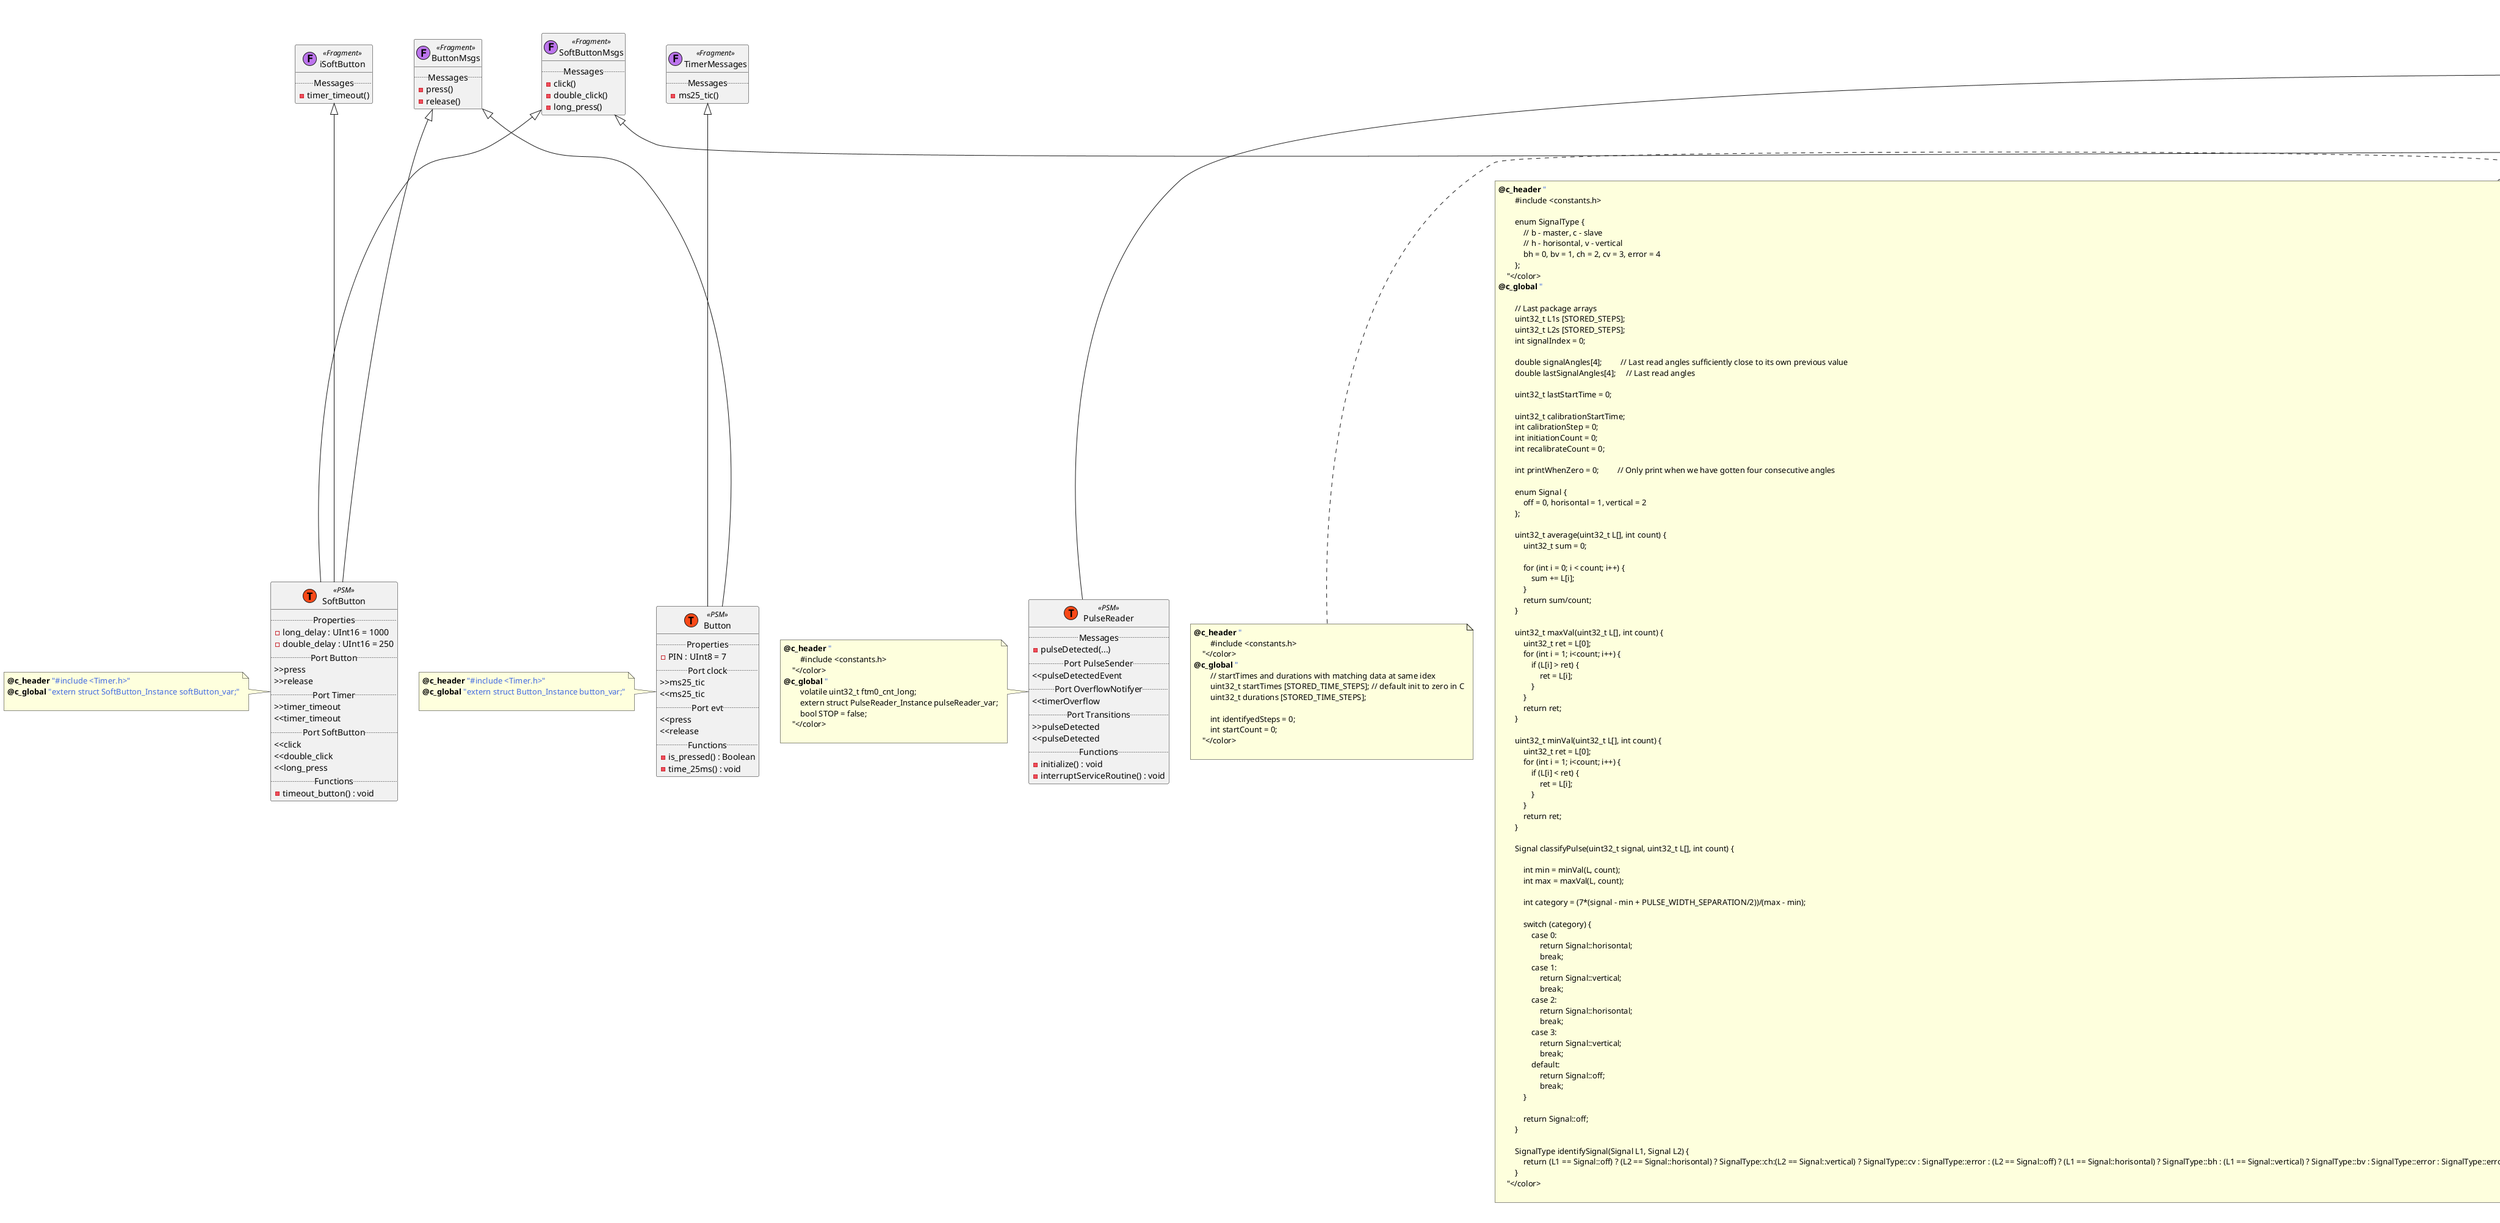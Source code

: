 @startuml
caption Things used in configuration Teensy_IRPS
class SoftButton <<(T,#F94918)PSM>> {
..Properties..
-long_delay : UInt16 = 1000
-double_delay : UInt16 = 250
..Port Button..
>>press
>>release
..Port Timer..
>>timer_timeout
<<timer_timeout
..Port SoftButton..
<<click
<<double_click
<<long_press
..Functions..
-timeout_button() : void
}
note left of SoftButton : <b>@c_header</b> <color:royalBlue>"#include <Timer.h>"</color>\n<b>@c_global</b> <color:royalBlue>"extern struct SoftButton_Instance softButton_var;"</color>\n
class ButtonMsgs <<(F,#BC74ED)Fragment>> {
..Messages..
-press()
-release()
}
class iSoftButton <<(F,#BC74ED)Fragment>> {
..Messages..
-timer_timeout()
}
class SoftButtonMsgs <<(F,#BC74ED)Fragment>> {
..Messages..
-click()
-double_click()
-long_press()
}
class PackageReader <<(T,#F94918)PSM>> {
..Port PulseReceiver..
>>pulseDetectedEvent
..Port PackageSender..
<<packageDetectedEvent
..Port StatusSender..
<<status
..Functions..
-pulse(...) : void
}
note left of PackageReader : <b>@c_header</b> <color:royalBlue>"\n        #include <constants.h>\n    "</color>\n<b>@c_global</b> <color:royalBlue>"        \n        // startTimes and durations with matching data at same idex\n        uint32_t startTimes [STORED_TIME_STEPS]; // default init to zero in C\n        uint32_t durations [STORED_TIME_STEPS];\n        \n        int identifyedSteps = 0;\n        int startCount = 0;\n    "</color>\n
class IRMessages <<(F,#BC74ED)Fragment>> {
..Messages..
-pulseDetectedEvent(...)
-packageDetectedEvent(...)
-allAngles(...)
-timerOverflow()
}
class StatusMessages <<(F,#BC74ED)Fragment>> {
..Messages..
-status(...)
-currentState(...)
-startPrinting()
-stopPrinting()
}
class AngleReader <<(T,#F94918)PSM>> {
..Messages..
-startTimeCalibrated()
-recalibrate()
..Port PackageReceiver..
>>packageDetectedEvent
..Port AngleSender..
<<allAngles
..Port OverflowNotifyer..
>>timerOverflow
..Port StatusSender..
<<status
..Port Transitions..
>>startTimeCalibrated
>>recalibrate
<<startTimeCalibrated
<<recalibrate
..Functions..
-updateAngles(...) : void
-printAngleInformation(...) : void
-updateLastPackageArrays(...) : void
}
note left of AngleReader : <b>@c_header</b> <color:royalBlue>"\n        #include <constants.h>\n        \n        enum SignalType {\n            // b - master, c - slave\n            // h - horisontal, v - vertical\n            bh = 0, bv = 1, ch = 2, cv = 3, error = 4\n        };\n    "</color>\n<b>@c_global</b> <color:royalBlue>"\n    \n        // Last package arrays\n        uint32_t L1s [STORED_STEPS];\n        uint32_t L2s [STORED_STEPS];\n        int signalIndex = 0;\n        \n        double signalAngles[4];         // Last read angles sufficiently close to its own previous value\n        double lastSignalAngles[4];     // Last read angles\n        \n        uint32_t lastStartTime = 0;\n        \n        uint32_t calibrationStartTime;\n        int calibrationStep = 0;\n        int initiationCount = 0;\n        int recalibrateCount = 0;\n        \n        int printWhenZero = 0;         // Only print when we have gotten four consecutive angles\n        \n        enum Signal {\n            off = 0, horisontal = 1, vertical = 2\n        };\n        \n        uint32_t average(uint32_t L[], int count) {\n            uint32_t sum = 0;\n        \n            for (int i = 0; i < count; i++) {\n                sum += L[i];\n            }\n            return sum/count;\n        }\n        \n        uint32_t maxVal(uint32_t L[], int count) {\n            uint32_t ret = L[0];\n            for (int i = 1; i<count; i++) {\n                if (L[i] > ret) {\n                    ret = L[i];\n                }\n            }\n            return ret;\n        }\n        \n        uint32_t minVal(uint32_t L[], int count) {\n            uint32_t ret = L[0];\n            for (int i = 1; i<count; i++) {\n                if (L[i] < ret) {\n                    ret = L[i];\n                }\n            }\n            return ret;\n        }\n        \n        Signal classifyPulse(uint32_t signal, uint32_t L[], int count) {\n        \n            int min = minVal(L, count);\n            int max = maxVal(L, count);\n        \n            int category = (7*(signal - min + PULSE_WIDTH_SEPARATION/2))/(max - min);\n            \n            switch (category) {\n                case 0:\n                    return Signal::horisontal;\n                    break;\n                case 1:\n                    return Signal::vertical;\n                    break;\n                case 2:\n                    return Signal::horisontal;\n                    break;\n                case 3:\n                    return Signal::vertical;\n                    break;\n                default:\n                    return Signal::off;\n                    break;\n            }\n        \n            return Signal::off;   \n        }\n        \n        SignalType identifySignal(Signal L1, Signal L2) {\n            return (L1 == Signal::off) ? (L2 == Signal::horisontal) ? SignalType::ch:(L2 == Signal::vertical) ? SignalType::cv : SignalType::error : (L2 == Signal::off) ? (L1 == Signal::horisontal) ? SignalType::bh : (L1 == Signal::vertical) ? SignalType::bv : SignalType::error : SignalType::error;\n        }\n    "</color>\n
class Calibrator <<(T,#F94918)PSM>> {
..Port calibrator..
>>calibrate
>>entrypoint
>>receiveangle
>>receivecalibration
<<endcalibrate
<<errcalibrate
<<sendangles
<<calibrationfromserial
..Port StatusSender..
<<status
..Port avt..
>>calibrating
>>calibrationComplete
>>calibrationFailed
<<calibrating
<<calibrationComplete
<<calibrationFailed
..Functions..
-printCalibration() : void
}
note left of Calibrator : <b>@c_header</b> <color:royalBlue>"\n    #include <Timer.h>\n    #include <constants.h>\n    #include <calibration.hpp>\n"</color>\n<b>@c_global</b> <color:royalBlue>"\n    double angleValues[CALIBRATION_POINT_COLLECTION_COUNT][4] = {0};\n    int angleIndex = 0;\n    bool endCalibration = 0;\n    \n    uint8_t fourCounter = 0;\n"</color>\n
class iCalibration <<(F,#BC74ED)Fragment>> {
..Messages..
-calibrating()
-calibrationComplete()
-calibrationFailed()
}
class eCalibration <<(F,#BC74ED)Fragment>> {
..Messages..
-calibrate()
-entrypoint()
-receiveangle(...)
-receivecalibration(...)
-endcalibrate()
-errcalibrate()
-sendangles(...)
-calibrationfromserial()
}
class Runner <<(T,#F94918)PSM>> {
..Port Progress..
>>run
..Port Position..
>>baseStationAngles
<<cartesianCoordinates
<<lineSeparation
..Port StatusSender..
<<status
}
note left of Runner : <b>@c_header</b> <color:royalBlue>"\n    #include <constants.h>\n    #include <calibration.hpp>\n"</color>\n<b>@c_global</b> <color:royalBlue>"\n    Pose bPose;\n    Pose cPose;\n"</color>\n
class RunnerMessages <<(F,#BC74ED)Fragment>> {
..Messages..
-baseStationAngles(...)
-cartesianCoordinates(...)
-lineSeparation(...)
}
class eRunner <<(F,#BC74ED)Fragment>> {
..Messages..
-run()
}
class CalibrationStorer <<(T,#F94918)PSM>> {
..Messages..
-storerToIdle()
..Port storeReader..
>>byteRead
>>configRead
<<readByte
<<readConfig
..Port storeWriter..
>>byteWritten
>>configWritten
<<writeByte
<<writeConfig
..Port storerABC..
>>load
>>save
<<endload
<<errorload
..Port progress..
>>storerToIdle
<<storerToIdle
}
note left of CalibrationStorer : <b>@c_header</b> <color:royalBlue>"\n    #import <calibration.hpp>\n"</color>\n<b>@c_global</b> <color:royalBlue>"\n    #define STORE_KEY 42\n"</color>\n
class StoreMessages <<(F,#BC74ED)Fragment>> {
..Messages..
-readByte(...)
-readConfig()
-byteRead(...)
-configRead(...)
-writeByte(...)
-writeConfig(...)
-byteWritten()
-configWritten()
}
class eCalibrationStorer <<(F,#BC74ED)Fragment>> {
..Messages..
-load()
-endload()
-errorload()
-save()
}
class Blinker <<(T,#F94918)PSM>> {
..Messages..
-blink()
..Port evt..
>>blink
<<blink
..Port neopixel..
>>stateID
>>statusID
..Functions..
-startLEDFlashAfterDuration(...) : void
-callback_message_flash() : void
-setColorForDuration(...) : void
-callback_message_neopixel() : void
-timeoutColorChangeForDuration(...) : void
-callback_message_timeout() : void
}
note left of Blinker : <b>@c_header</b> <color:royalBlue>"\n#include <Timer.h>\n#include <Adafruit_NeoPixel.h>\n#include <Color_Helper.h>\n"</color>\n<b>@c_global</b> <color:royalBlue>"\nextern struct Blinker_Instance blinker_var;\nboolean current_blink = HIGH;\n\n#define PIN 12\n#define NUM_LEDS 1\n#define BRIGHTNESS 50\n\nuint32_t returnColor = RED;\nbool timeout = false;\nint8_t timeoutPriority = 0;\n\nAdafruit_NeoPixel led = Adafruit_NeoPixel(NUM_LEDS, PIN, NEO_GRBW + NEO_KHZ800);\n"</color>\n
class eblinker <<(F,#BC74ED)Fragment>> {
..Messages..
-statusID(...)
-stateID(...)
}
class PulseReader <<(T,#F94918)PSM>> {
..Messages..
-pulseDetected(...)
..Port PulseSender..
<<pulseDetectedEvent
..Port OverflowNotifyer..
<<timerOverflow
..Port Transitions..
>>pulseDetected
<<pulseDetected
..Functions..
-initialize() : void
-interruptServiceRoutine() : void
}
note left of PulseReader : <b>@c_header</b> <color:royalBlue>"\n        #include <constants.h>\n    "</color>\n<b>@c_global</b> <color:royalBlue>"\n        volatile uint32_t ftm0_cnt_long;\n        extern struct PulseReader_Instance pulseReader_var;\n        bool STOP = false;\n    "</color>\n
class SerialOut <<(T,#F94918)PSM>> {
..Port basic..
>>printStatus
>>printOperationState
>>printN
>>printPoint
>>printAngles
>>printLineSeparation
}
class msgout <<(F,#BC74ED)Fragment>> {
..Messages..
-printStatus(...)
-printOperationState(...)
-printN(...)
-printPoint(...)
-printLineSeparation(...)
-printAngles(...)
}
class SerialIn <<(T,#F94918)PSM>> {
..Port serialcall..
>>waitcalibration
<<calibrationreceived
..Port Timer..
>>serial_timeout
<<serial_timeout
..Functions..
-timeout_serialreader() : void
}
note left of SerialIn : <b>@c_header</b> <color:royalBlue>"#include <Timer.h>\n#include <constants.h>"</color>\n<b>@c_global</b> <color:royalBlue>"extern struct SerialIn_Instance serialIn_var;"</color>\n
class msgin <<(F,#BC74ED)Fragment>> {
..Messages..
-waitcalibration()
-calibrationreceived(...)
}
class iserialin <<(F,#BC74ED)Fragment>> {
..Messages..
-serial_timeout()
}
class Backbone <<(T,#F94918)PSM>> {
..Messages..
-toIdle()
..Port AngleReceiver..
>>allAngles
..Port Position..
>>cartesianCoordinates
>>lineSeparation
<<baseStationAngles
..Port Runner..
<<run
..Port CalibrationStorerABC..
>>endload
>>errorload
<<load
<<save
..Port validator..
>>endvalidate
>>errvalidate
<<validate
..Port calibrator..
>>endcalibrate
>>errcalibrate
>>sendangles
>>calibrationfromserial
<<calibrate
<<entrypoint
<<receiveangle
<<receivecalibration
..Port printer..
<<printStatus
<<printOperationState
<<printN
<<printPoint
<<printAngles
<<printLineSeparation
..Port serialRead..
>>calibrationreceived
<<waitcalibration
..Port pixel..
<<stateID
<<statusID
..Port presser..
>>click
>>double_click
>>long_press
..Port StatusHandler..
>>status
..Port StateHandler..
>>currentState
<<currentState
..Port transitions..
>>toIdle
<<toIdle
..Functions..
-sendStatus(...) : void
-timeout_angleStatus() : void
}
note left of Backbone : <b>@c_header</b> <color:royalBlue>"\n        #include <Timer.h>\n        #include <constants.h>\n    "</color>\n<b>@c_global</b> <color:royalBlue>"\n        extern struct Backbone_Instance backbone_var; // for timeout_angleStatus() function\n   \n        bool angleReadingArrived = false; // For alerting user is no angles are received over longer period\n        \n        // Globally available debug flags (extern in constants.h)\n        bool DEBUG = false; // TODO: read from pin\n        bool VERBOSE = false;\n    "</color>\n
class eCalibrationValidator <<(F,#BC74ED)Fragment>> {
..Messages..
-validate()
-endvalidate()
-errvalidate()
}
class Button <<(T,#F94918)PSM>> {
..Properties..
-PIN : UInt8 = 7
..Port clock..
>>ms25_tic
<<ms25_tic
..Port evt..
<<press
<<release
..Functions..
-is_pressed() : Boolean
-time_25ms() : void
}
note left of Button : <b>@c_header</b> <color:royalBlue>"#include <Timer.h>"</color>\n<b>@c_global</b> <color:royalBlue>"extern struct Button_Instance button_var;"</color>\n
class TimerMessages <<(F,#BC74ED)Fragment>> {
..Messages..
-ms25_tic()
}
class Storer <<(T,#F94918)PSM>> {
..Port reader..
>>readByte
>>readConfig
<<byteRead
<<configRead
..Port writer..
>>writeByte
>>writeConfig
<<byteWritten
<<configWritten
}
note left of Storer : <b>@c_header</b> <color:royalBlue>"\n    #include <constants.h>\n"</color>\n
class CalibrationValidator <<(T,#5BBF09)PIM>> {
..Messages..
-validating()
..Port validator..
>>validate
<<endvalidate
<<errvalidate
..Port avt..
>>validating
<<validating
}
ButtonMsgs <|-- SoftButton
iSoftButton <|-- SoftButton
SoftButtonMsgs <|-- SoftButton
IRMessages <|-- PackageReader
StatusMessages <|-- PackageReader
IRMessages <|-- AngleReader
StatusMessages <|-- AngleReader
iCalibration <|-- Calibrator
eCalibration <|-- Calibrator
StatusMessages <|-- Calibrator
RunnerMessages <|-- Runner
eRunner <|-- Runner
StatusMessages <|-- Runner
StoreMessages <|-- CalibrationStorer
eCalibrationStorer <|-- CalibrationStorer
eblinker <|-- Blinker
IRMessages <|-- PulseReader
msgout <|-- SerialOut
msgin <|-- SerialIn
iserialin <|-- SerialIn
msgout <|-- Backbone
msgin <|-- Backbone
eCalibrationStorer <|-- Backbone
eCalibrationValidator <|-- Backbone
eCalibration <|-- Backbone
SoftButtonMsgs <|-- Backbone
StatusMessages <|-- Backbone
IRMessages <|-- Backbone
RunnerMessages <|-- Backbone
eRunner <|-- Backbone
eblinker <|-- Backbone
ButtonMsgs <|-- Button
TimerMessages <|-- Button
StoreMessages <|-- Storer
eCalibrationValidator <|-- CalibrationValidator
@enduml